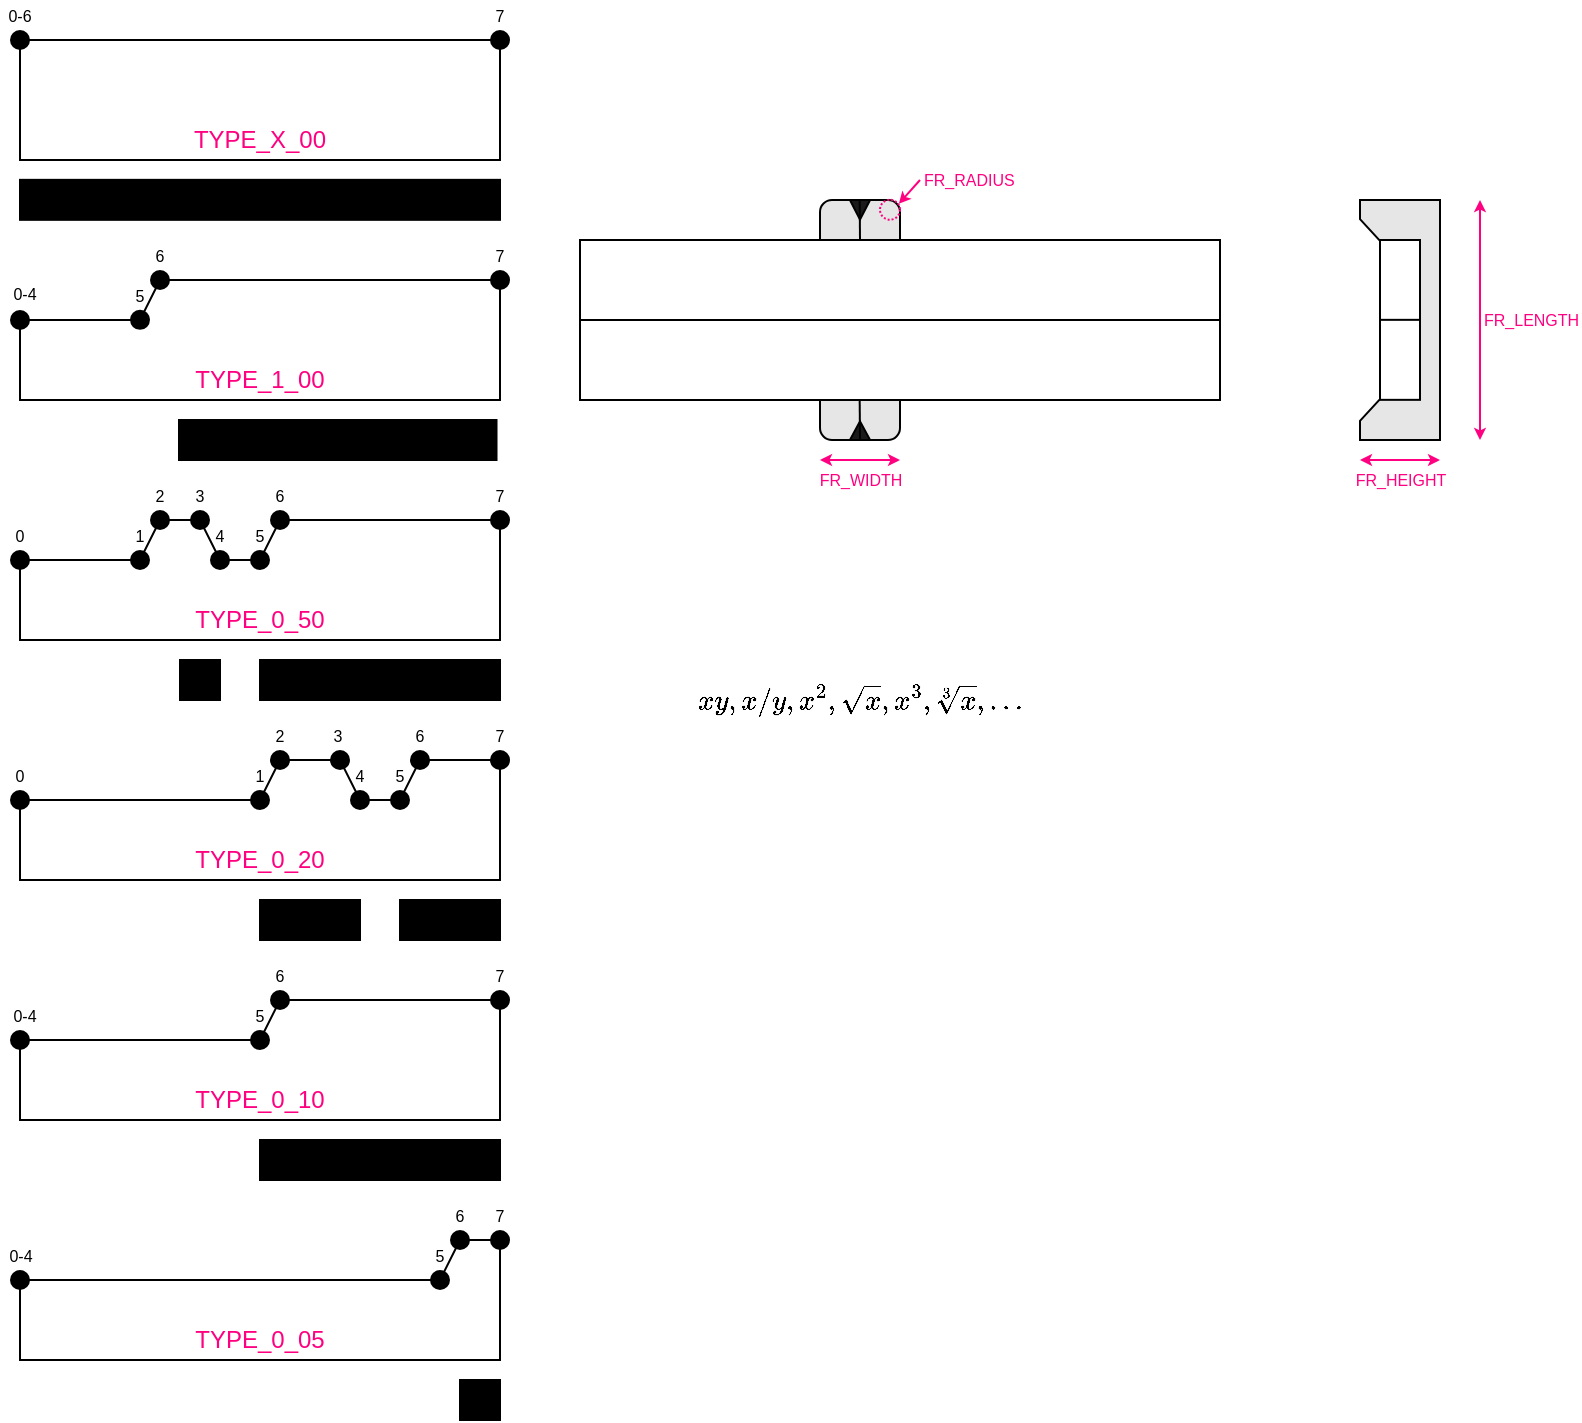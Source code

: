 <mxfile version="14.9.6" type="device"><diagram name="Design" id="nXPKwJXAH-5F6qmLnJLC"><mxGraphModel dx="1338" dy="1386" grid="1" gridSize="10" guides="1" tooltips="1" connect="0" arrows="0" fold="0" page="1" pageScale="1" pageWidth="850" pageHeight="1100" math="1" shadow="0"><root><mxCell id="qJvSbRiIBnACyHdeIX3_-0"/><mxCell id="qJvSbRiIBnACyHdeIX3_-1" parent="qJvSbRiIBnACyHdeIX3_-0"/><mxCell id="I1pL8vsgIzhK7QqkMnYN-3" value="" style="verticalLabelPosition=bottom;verticalAlign=middle;html=1;shape=mxgraph.basic.polygon;polyCoords=[[0,0.08],[0,0],[1,0],[1,1],[0,1],[0,0.92],[0.25,0.83],[0.25,0.17]];polyline=0;rounded=0;fillColor=#E6E6E6;" parent="qJvSbRiIBnACyHdeIX3_-1" vertex="1"><mxGeometry x="-130" y="-980" width="40" height="120" as="geometry"/></mxCell><mxCell id="kvhwxI63Owhzjjq9pChM-15" value="" style="rounded=1;whiteSpace=wrap;html=1;strokeColor=#000000;fillColor=#E6E6E6;" parent="qJvSbRiIBnACyHdeIX3_-1" vertex="1"><mxGeometry x="-400" y="-980" width="40" height="120" as="geometry"/></mxCell><mxCell id="eV8enwnLmD0G0L2Av2Vp-28" value="" style="endArrow=none;html=1;rounded=0;" parent="qJvSbRiIBnACyHdeIX3_-1" edge="1"><mxGeometry width="50" height="50" relative="1" as="geometry"><mxPoint x="-800" y="-560.0" as="sourcePoint"/><mxPoint x="-800" y="-560.0" as="targetPoint"/><Array as="points"><mxPoint x="-800" y="-520"/><mxPoint x="-560" y="-520"/><mxPoint x="-560" y="-580"/><mxPoint x="-600" y="-580"/><mxPoint x="-640" y="-580"/><mxPoint x="-670" y="-580"/><mxPoint x="-680" y="-560"/></Array></mxGeometry></mxCell><mxCell id="eV8enwnLmD0G0L2Av2Vp-29" value="" style="ellipse;whiteSpace=wrap;html=1;fillColor=#000000;strokeColor=none;connectable=0;" parent="qJvSbRiIBnACyHdeIX3_-1" vertex="1"><mxGeometry x="-565" y="-585" width="10" height="10" as="geometry"/></mxCell><mxCell id="eV8enwnLmD0G0L2Av2Vp-32" value="" style="ellipse;whiteSpace=wrap;html=1;fillColor=#000000;strokeColor=none;connectable=0;" parent="qJvSbRiIBnACyHdeIX3_-1" vertex="1"><mxGeometry x="-675" y="-585" width="10" height="10" as="geometry"/></mxCell><mxCell id="eV8enwnLmD0G0L2Av2Vp-35" value="" style="ellipse;whiteSpace=wrap;html=1;fillColor=#000000;strokeColor=none;connectable=0;" parent="qJvSbRiIBnACyHdeIX3_-1" vertex="1"><mxGeometry x="-685" y="-565" width="10" height="10" as="geometry"/></mxCell><mxCell id="eV8enwnLmD0G0L2Av2Vp-36" value="" style="ellipse;whiteSpace=wrap;html=1;fillColor=#000000;strokeColor=none;connectable=0;" parent="qJvSbRiIBnACyHdeIX3_-1" vertex="1"><mxGeometry x="-805" y="-565" width="10" height="10" as="geometry"/></mxCell><mxCell id="eV8enwnLmD0G0L2Av2Vp-55" value="" style="endArrow=none;html=1;rounded=0;" parent="qJvSbRiIBnACyHdeIX3_-1" edge="1"><mxGeometry width="50" height="50" relative="1" as="geometry"><mxPoint x="-800" y="-800" as="sourcePoint"/><mxPoint x="-800" y="-800" as="targetPoint"/><Array as="points"><mxPoint x="-800" y="-760"/><mxPoint x="-560" y="-760"/><mxPoint x="-560" y="-820"/><mxPoint x="-670" y="-820"/><mxPoint x="-680" y="-800"/><mxPoint x="-700" y="-800"/><mxPoint x="-710" y="-820"/><mxPoint x="-730" y="-820"/><mxPoint x="-740" y="-800"/></Array></mxGeometry></mxCell><mxCell id="eV8enwnLmD0G0L2Av2Vp-56" value="" style="ellipse;whiteSpace=wrap;html=1;fillColor=#000000;strokeColor=none;connectable=0;" parent="qJvSbRiIBnACyHdeIX3_-1" vertex="1"><mxGeometry x="-565" y="-825" width="10" height="10" as="geometry"/></mxCell><mxCell id="eV8enwnLmD0G0L2Av2Vp-57" value="" style="ellipse;whiteSpace=wrap;html=1;fillColor=#000000;strokeColor=none;connectable=0;" parent="qJvSbRiIBnACyHdeIX3_-1" vertex="1"><mxGeometry x="-715" y="-825" width="10" height="10" as="geometry"/></mxCell><mxCell id="eV8enwnLmD0G0L2Av2Vp-58" value="" style="ellipse;whiteSpace=wrap;html=1;fillColor=#000000;strokeColor=none;connectable=0;" parent="qJvSbRiIBnACyHdeIX3_-1" vertex="1"><mxGeometry x="-735" y="-825" width="10" height="10" as="geometry"/></mxCell><mxCell id="eV8enwnLmD0G0L2Av2Vp-59" value="" style="ellipse;whiteSpace=wrap;html=1;fillColor=#000000;strokeColor=none;connectable=0;" parent="qJvSbRiIBnACyHdeIX3_-1" vertex="1"><mxGeometry x="-675" y="-825" width="10" height="10" as="geometry"/></mxCell><mxCell id="eV8enwnLmD0G0L2Av2Vp-60" value="" style="ellipse;whiteSpace=wrap;html=1;fillColor=#000000;strokeColor=none;connectable=0;" parent="qJvSbRiIBnACyHdeIX3_-1" vertex="1"><mxGeometry x="-685" y="-805" width="10" height="10" as="geometry"/></mxCell><mxCell id="eV8enwnLmD0G0L2Av2Vp-61" value="" style="ellipse;whiteSpace=wrap;html=1;fillColor=#000000;strokeColor=none;connectable=0;" parent="qJvSbRiIBnACyHdeIX3_-1" vertex="1"><mxGeometry x="-705" y="-805" width="10" height="10" as="geometry"/></mxCell><mxCell id="eV8enwnLmD0G0L2Av2Vp-62" value="" style="ellipse;whiteSpace=wrap;html=1;fillColor=#000000;strokeColor=none;connectable=0;" parent="qJvSbRiIBnACyHdeIX3_-1" vertex="1"><mxGeometry x="-745" y="-805" width="10" height="10" as="geometry"/></mxCell><mxCell id="eV8enwnLmD0G0L2Av2Vp-63" value="" style="ellipse;whiteSpace=wrap;html=1;fillColor=#000000;strokeColor=none;connectable=0;" parent="qJvSbRiIBnACyHdeIX3_-1" vertex="1"><mxGeometry x="-805" y="-805" width="10" height="10" as="geometry"/></mxCell><mxCell id="eV8enwnLmD0G0L2Av2Vp-82" value="" style="endArrow=none;html=1;rounded=0;" parent="qJvSbRiIBnACyHdeIX3_-1" edge="1"><mxGeometry width="50" height="50" relative="1" as="geometry"><mxPoint x="-800" y="-680" as="sourcePoint"/><mxPoint x="-800" y="-680" as="targetPoint"/><Array as="points"><mxPoint x="-800" y="-640"/><mxPoint x="-560" y="-640"/><mxPoint x="-560" y="-700"/><mxPoint x="-600" y="-700"/><mxPoint x="-610" y="-680"/><mxPoint x="-630" y="-680"/><mxPoint x="-640" y="-700"/><mxPoint x="-670" y="-700"/><mxPoint x="-680" y="-680"/></Array></mxGeometry></mxCell><mxCell id="eV8enwnLmD0G0L2Av2Vp-83" value="" style="ellipse;whiteSpace=wrap;html=1;fillColor=#000000;strokeColor=none;connectable=0;" parent="qJvSbRiIBnACyHdeIX3_-1" vertex="1"><mxGeometry x="-565" y="-705" width="10" height="10" as="geometry"/></mxCell><mxCell id="eV8enwnLmD0G0L2Av2Vp-84" value="" style="ellipse;whiteSpace=wrap;html=1;fillColor=#000000;strokeColor=none;connectable=0;" parent="qJvSbRiIBnACyHdeIX3_-1" vertex="1"><mxGeometry x="-605" y="-705" width="10" height="10" as="geometry"/></mxCell><mxCell id="eV8enwnLmD0G0L2Av2Vp-85" value="" style="ellipse;whiteSpace=wrap;html=1;fillColor=#000000;strokeColor=none;connectable=0;" parent="qJvSbRiIBnACyHdeIX3_-1" vertex="1"><mxGeometry x="-645" y="-705" width="10" height="10" as="geometry"/></mxCell><mxCell id="eV8enwnLmD0G0L2Av2Vp-86" value="" style="ellipse;whiteSpace=wrap;html=1;fillColor=#000000;strokeColor=none;connectable=0;" parent="qJvSbRiIBnACyHdeIX3_-1" vertex="1"><mxGeometry x="-675" y="-705" width="10" height="10" as="geometry"/></mxCell><mxCell id="eV8enwnLmD0G0L2Av2Vp-87" value="" style="ellipse;whiteSpace=wrap;html=1;fillColor=#000000;strokeColor=none;connectable=0;" parent="qJvSbRiIBnACyHdeIX3_-1" vertex="1"><mxGeometry x="-615" y="-685" width="10" height="10" as="geometry"/></mxCell><mxCell id="eV8enwnLmD0G0L2Av2Vp-88" value="" style="ellipse;whiteSpace=wrap;html=1;fillColor=#000000;strokeColor=none;connectable=0;" parent="qJvSbRiIBnACyHdeIX3_-1" vertex="1"><mxGeometry x="-635" y="-685" width="10" height="10" as="geometry"/></mxCell><mxCell id="eV8enwnLmD0G0L2Av2Vp-89" value="" style="ellipse;whiteSpace=wrap;html=1;fillColor=#000000;strokeColor=none;connectable=0;" parent="qJvSbRiIBnACyHdeIX3_-1" vertex="1"><mxGeometry x="-685" y="-685" width="10" height="10" as="geometry"/></mxCell><mxCell id="eV8enwnLmD0G0L2Av2Vp-90" value="" style="ellipse;whiteSpace=wrap;html=1;fillColor=#000000;strokeColor=none;connectable=0;" parent="qJvSbRiIBnACyHdeIX3_-1" vertex="1"><mxGeometry x="-805" y="-685" width="10" height="10" as="geometry"/></mxCell><mxCell id="eV8enwnLmD0G0L2Av2Vp-99" value="" style="endArrow=none;html=1;rounded=0;" parent="qJvSbRiIBnACyHdeIX3_-1" edge="1"><mxGeometry width="50" height="50" relative="1" as="geometry"><mxPoint x="-800" y="-920.0" as="sourcePoint"/><mxPoint x="-800" y="-920.0" as="targetPoint"/><Array as="points"><mxPoint x="-800" y="-880"/><mxPoint x="-560" y="-880"/><mxPoint x="-560" y="-940"/><mxPoint x="-600" y="-940"/><mxPoint x="-640" y="-940"/><mxPoint x="-730" y="-940"/><mxPoint x="-740" y="-920"/></Array></mxGeometry></mxCell><mxCell id="eV8enwnLmD0G0L2Av2Vp-100" value="" style="ellipse;whiteSpace=wrap;html=1;fillColor=#000000;strokeColor=none;connectable=0;" parent="qJvSbRiIBnACyHdeIX3_-1" vertex="1"><mxGeometry x="-565" y="-945" width="10" height="10" as="geometry"/></mxCell><mxCell id="eV8enwnLmD0G0L2Av2Vp-103" value="" style="ellipse;whiteSpace=wrap;html=1;fillColor=#000000;strokeColor=none;connectable=0;" parent="qJvSbRiIBnACyHdeIX3_-1" vertex="1"><mxGeometry x="-735" y="-945" width="10" height="10" as="geometry"/></mxCell><mxCell id="eV8enwnLmD0G0L2Av2Vp-104" value="" style="ellipse;whiteSpace=wrap;html=1;fillColor=#000000;strokeColor=none;connectable=0;" parent="qJvSbRiIBnACyHdeIX3_-1" vertex="1"><mxGeometry x="-745" y="-925.08" width="10" height="10" as="geometry"/></mxCell><mxCell id="eV8enwnLmD0G0L2Av2Vp-105" value="" style="ellipse;whiteSpace=wrap;html=1;fillColor=#000000;strokeColor=none;connectable=0;" parent="qJvSbRiIBnACyHdeIX3_-1" vertex="1"><mxGeometry x="-805" y="-925" width="10" height="10" as="geometry"/></mxCell><mxCell id="RIbtsu9WhGOZcgbFx5VU-0" value="" style="rounded=0;whiteSpace=wrap;html=1;sketch=0;strokeColor=#000000;strokeWidth=1;fillColor=#000000;rotation=-90;" parent="qJvSbRiIBnACyHdeIX3_-1" vertex="1"><mxGeometry x="-690" y="-1100.08" width="20" height="240" as="geometry"/></mxCell><mxCell id="RIbtsu9WhGOZcgbFx5VU-1" value="" style="rounded=0;whiteSpace=wrap;html=1;sketch=0;strokeColor=#000000;strokeWidth=1;fillColor=#000000;rotation=-90;" parent="qJvSbRiIBnACyHdeIX3_-1" vertex="1"><mxGeometry x="-651.12" y="-939.37" width="20" height="158.75" as="geometry"/></mxCell><mxCell id="RIbtsu9WhGOZcgbFx5VU-4" value="" style="rounded=0;whiteSpace=wrap;html=1;sketch=0;strokeColor=#000000;strokeWidth=1;fillColor=#000000;rotation=-90;" parent="qJvSbRiIBnACyHdeIX3_-1" vertex="1"><mxGeometry x="-630" y="-560" width="20" height="120" as="geometry"/></mxCell><mxCell id="RIbtsu9WhGOZcgbFx5VU-7" value="" style="rounded=0;whiteSpace=wrap;html=1;sketch=0;strokeColor=#000000;strokeWidth=1;fillColor=#000000;rotation=-90;" parent="qJvSbRiIBnACyHdeIX3_-1" vertex="1"><mxGeometry x="-580.0" y="-390" width="20" height="20" as="geometry"/></mxCell><mxCell id="RIbtsu9WhGOZcgbFx5VU-30" value="" style="endArrow=none;html=1;rounded=0;" parent="qJvSbRiIBnACyHdeIX3_-1" edge="1"><mxGeometry width="50" height="50" relative="1" as="geometry"><mxPoint x="-800" y="-1060" as="sourcePoint"/><mxPoint x="-800" y="-1060" as="targetPoint"/><Array as="points"><mxPoint x="-800" y="-1000"/><mxPoint x="-560" y="-1000"/><mxPoint x="-560" y="-1060"/><mxPoint x="-600" y="-1060"/><mxPoint x="-640" y="-1060"/><mxPoint x="-720" y="-1060"/></Array></mxGeometry></mxCell><mxCell id="RIbtsu9WhGOZcgbFx5VU-45" value="" style="endArrow=none;html=1;rounded=0;" parent="qJvSbRiIBnACyHdeIX3_-1" edge="1"><mxGeometry width="50" height="50" relative="1" as="geometry"><mxPoint x="-800" y="-440" as="sourcePoint"/><mxPoint x="-800" y="-440" as="targetPoint"/><Array as="points"><mxPoint x="-800" y="-400"/><mxPoint x="-560" y="-400"/><mxPoint x="-560" y="-460"/><mxPoint x="-580" y="-460"/><mxPoint x="-590" y="-440"/><mxPoint x="-630" y="-440"/><mxPoint x="-680" y="-440"/></Array></mxGeometry></mxCell><mxCell id="RIbtsu9WhGOZcgbFx5VU-46" value="" style="ellipse;whiteSpace=wrap;html=1;fillColor=#000000;strokeColor=none;connectable=0;" parent="qJvSbRiIBnACyHdeIX3_-1" vertex="1"><mxGeometry x="-565" y="-465" width="10" height="10" as="geometry"/></mxCell><mxCell id="RIbtsu9WhGOZcgbFx5VU-47" value="" style="ellipse;whiteSpace=wrap;html=1;fillColor=#000000;strokeColor=none;connectable=0;" parent="qJvSbRiIBnACyHdeIX3_-1" vertex="1"><mxGeometry x="-585" y="-465" width="10" height="10" as="geometry"/></mxCell><mxCell id="RIbtsu9WhGOZcgbFx5VU-50" value="" style="ellipse;whiteSpace=wrap;html=1;fillColor=#000000;strokeColor=none;connectable=0;" parent="qJvSbRiIBnACyHdeIX3_-1" vertex="1"><mxGeometry x="-595" y="-445" width="10" height="10" as="geometry"/></mxCell><mxCell id="RIbtsu9WhGOZcgbFx5VU-53" value="" style="ellipse;whiteSpace=wrap;html=1;fillColor=#000000;strokeColor=none;connectable=0;" parent="qJvSbRiIBnACyHdeIX3_-1" vertex="1"><mxGeometry x="-805" y="-445" width="10" height="10" as="geometry"/></mxCell><mxCell id="RIbtsu9WhGOZcgbFx5VU-62" value="" style="rounded=0;whiteSpace=wrap;html=1;sketch=0;strokeColor=#000000;strokeWidth=1;fillColor=#000000;rotation=0;" parent="qJvSbRiIBnACyHdeIX3_-1" vertex="1"><mxGeometry x="-680" y="-750" width="120" height="20" as="geometry"/></mxCell><mxCell id="RIbtsu9WhGOZcgbFx5VU-64" value="" style="rounded=0;whiteSpace=wrap;html=1;sketch=0;strokeColor=#000000;strokeWidth=1;fillColor=#000000;rotation=0;" parent="qJvSbRiIBnACyHdeIX3_-1" vertex="1"><mxGeometry x="-720" y="-750" width="20" height="20" as="geometry"/></mxCell><mxCell id="RIbtsu9WhGOZcgbFx5VU-65" value="" style="rounded=0;whiteSpace=wrap;html=1;sketch=0;strokeColor=#000000;strokeWidth=1;fillColor=#000000;rotation=0;" parent="qJvSbRiIBnACyHdeIX3_-1" vertex="1"><mxGeometry x="-680" y="-630" width="50" height="20" as="geometry"/></mxCell><mxCell id="RIbtsu9WhGOZcgbFx5VU-66" value="" style="rounded=0;whiteSpace=wrap;html=1;sketch=0;strokeColor=#000000;strokeWidth=1;fillColor=#000000;rotation=0;" parent="qJvSbRiIBnACyHdeIX3_-1" vertex="1"><mxGeometry x="-610" y="-630" width="50" height="20" as="geometry"/></mxCell><mxCell id="RIbtsu9WhGOZcgbFx5VU-93" value="" style="ellipse;whiteSpace=wrap;html=1;fillColor=#000000;strokeColor=none;connectable=0;" parent="qJvSbRiIBnACyHdeIX3_-1" vertex="1"><mxGeometry x="-805" y="-1065" width="10" height="10" as="geometry"/></mxCell><mxCell id="RIbtsu9WhGOZcgbFx5VU-94" value="" style="ellipse;whiteSpace=wrap;html=1;fillColor=#000000;strokeColor=none;connectable=0;" parent="qJvSbRiIBnACyHdeIX3_-1" vertex="1"><mxGeometry x="-565" y="-1065" width="10" height="10" as="geometry"/></mxCell><mxCell id="RIbtsu9WhGOZcgbFx5VU-95" value="0-6" style="text;html=1;strokeColor=none;align=center;verticalAlign=middle;whiteSpace=wrap;rounded=0;fontSize=8;" parent="qJvSbRiIBnACyHdeIX3_-1" vertex="1"><mxGeometry x="-810" y="-1080" width="20" height="15" as="geometry"/></mxCell><mxCell id="RIbtsu9WhGOZcgbFx5VU-100" value="5" style="text;html=1;strokeColor=none;align=center;verticalAlign=middle;whiteSpace=wrap;rounded=0;fontSize=8;" parent="qJvSbRiIBnACyHdeIX3_-1" vertex="1"><mxGeometry x="-745" y="-939.37" width="10" height="15" as="geometry"/></mxCell><mxCell id="RIbtsu9WhGOZcgbFx5VU-102" value="7" style="text;html=1;strokeColor=none;align=center;verticalAlign=middle;whiteSpace=wrap;rounded=0;fontSize=8;" parent="qJvSbRiIBnACyHdeIX3_-1" vertex="1"><mxGeometry x="-565" y="-1080" width="10" height="15" as="geometry"/></mxCell><mxCell id="RIbtsu9WhGOZcgbFx5VU-109" value="0" style="text;html=1;strokeColor=none;align=center;verticalAlign=middle;whiteSpace=wrap;rounded=0;fontSize=8;" parent="qJvSbRiIBnACyHdeIX3_-1" vertex="1"><mxGeometry x="-805" y="-820.0" width="10" height="15" as="geometry"/></mxCell><mxCell id="RIbtsu9WhGOZcgbFx5VU-110" value="2" style="text;html=1;strokeColor=none;align=center;verticalAlign=middle;whiteSpace=wrap;rounded=0;fontSize=8;" parent="qJvSbRiIBnACyHdeIX3_-1" vertex="1"><mxGeometry x="-735" y="-840.0" width="10" height="15" as="geometry"/></mxCell><mxCell id="RIbtsu9WhGOZcgbFx5VU-111" value="1" style="text;html=1;strokeColor=none;align=center;verticalAlign=middle;whiteSpace=wrap;rounded=0;fontSize=8;" parent="qJvSbRiIBnACyHdeIX3_-1" vertex="1"><mxGeometry x="-745" y="-820.0" width="10" height="15" as="geometry"/></mxCell><mxCell id="RIbtsu9WhGOZcgbFx5VU-112" value="3" style="text;html=1;strokeColor=none;align=center;verticalAlign=middle;whiteSpace=wrap;rounded=0;fontSize=8;" parent="qJvSbRiIBnACyHdeIX3_-1" vertex="1"><mxGeometry x="-715" y="-840" width="10" height="15" as="geometry"/></mxCell><mxCell id="RIbtsu9WhGOZcgbFx5VU-113" value="4" style="text;html=1;strokeColor=none;align=center;verticalAlign=middle;whiteSpace=wrap;rounded=0;fontSize=8;" parent="qJvSbRiIBnACyHdeIX3_-1" vertex="1"><mxGeometry x="-705" y="-820.0" width="10" height="15" as="geometry"/></mxCell><mxCell id="RIbtsu9WhGOZcgbFx5VU-114" value="5" style="text;html=1;strokeColor=none;align=center;verticalAlign=middle;whiteSpace=wrap;rounded=0;fontSize=8;" parent="qJvSbRiIBnACyHdeIX3_-1" vertex="1"><mxGeometry x="-685" y="-820.0" width="10" height="15" as="geometry"/></mxCell><mxCell id="RIbtsu9WhGOZcgbFx5VU-115" value="6" style="text;html=1;strokeColor=none;align=center;verticalAlign=middle;whiteSpace=wrap;rounded=0;fontSize=8;" parent="qJvSbRiIBnACyHdeIX3_-1" vertex="1"><mxGeometry x="-675" y="-840" width="10" height="15" as="geometry"/></mxCell><mxCell id="RIbtsu9WhGOZcgbFx5VU-116" value="7" style="text;html=1;strokeColor=none;align=center;verticalAlign=middle;whiteSpace=wrap;rounded=0;fontSize=8;" parent="qJvSbRiIBnACyHdeIX3_-1" vertex="1"><mxGeometry x="-565" y="-840.0" width="10" height="15" as="geometry"/></mxCell><mxCell id="RIbtsu9WhGOZcgbFx5VU-123" value="0" style="text;html=1;strokeColor=none;align=center;verticalAlign=middle;whiteSpace=wrap;rounded=0;fontSize=8;" parent="qJvSbRiIBnACyHdeIX3_-1" vertex="1"><mxGeometry x="-805" y="-700.0" width="10" height="15" as="geometry"/></mxCell><mxCell id="RIbtsu9WhGOZcgbFx5VU-124" value="2" style="text;html=1;strokeColor=none;align=center;verticalAlign=middle;whiteSpace=wrap;rounded=0;fontSize=8;" parent="qJvSbRiIBnACyHdeIX3_-1" vertex="1"><mxGeometry x="-675" y="-720.0" width="10" height="15" as="geometry"/></mxCell><mxCell id="RIbtsu9WhGOZcgbFx5VU-125" value="1" style="text;html=1;strokeColor=none;align=center;verticalAlign=middle;whiteSpace=wrap;rounded=0;fontSize=8;" parent="qJvSbRiIBnACyHdeIX3_-1" vertex="1"><mxGeometry x="-685" y="-700.0" width="10" height="15" as="geometry"/></mxCell><mxCell id="RIbtsu9WhGOZcgbFx5VU-126" value="3" style="text;html=1;strokeColor=none;align=center;verticalAlign=middle;whiteSpace=wrap;rounded=0;fontSize=8;" parent="qJvSbRiIBnACyHdeIX3_-1" vertex="1"><mxGeometry x="-646.12" y="-720" width="10" height="15" as="geometry"/></mxCell><mxCell id="RIbtsu9WhGOZcgbFx5VU-127" value="4" style="text;html=1;strokeColor=none;align=center;verticalAlign=middle;whiteSpace=wrap;rounded=0;fontSize=8;" parent="qJvSbRiIBnACyHdeIX3_-1" vertex="1"><mxGeometry x="-635" y="-700.0" width="10" height="15" as="geometry"/></mxCell><mxCell id="RIbtsu9WhGOZcgbFx5VU-128" value="5" style="text;html=1;strokeColor=none;align=center;verticalAlign=middle;whiteSpace=wrap;rounded=0;fontSize=8;" parent="qJvSbRiIBnACyHdeIX3_-1" vertex="1"><mxGeometry x="-615" y="-700.0" width="10" height="15" as="geometry"/></mxCell><mxCell id="RIbtsu9WhGOZcgbFx5VU-129" value="6" style="text;html=1;strokeColor=none;align=center;verticalAlign=middle;whiteSpace=wrap;rounded=0;fontSize=8;" parent="qJvSbRiIBnACyHdeIX3_-1" vertex="1"><mxGeometry x="-605" y="-720" width="10" height="15" as="geometry"/></mxCell><mxCell id="RIbtsu9WhGOZcgbFx5VU-130" value="7" style="text;html=1;strokeColor=none;align=center;verticalAlign=middle;whiteSpace=wrap;rounded=0;fontSize=8;" parent="qJvSbRiIBnACyHdeIX3_-1" vertex="1"><mxGeometry x="-565" y="-720.0" width="10" height="15" as="geometry"/></mxCell><mxCell id="RIbtsu9WhGOZcgbFx5VU-137" value="0-4" style="text;html=1;strokeColor=none;align=center;verticalAlign=middle;whiteSpace=wrap;rounded=0;fontSize=8;" parent="qJvSbRiIBnACyHdeIX3_-1" vertex="1"><mxGeometry x="-805" y="-580" width="15" height="15" as="geometry"/></mxCell><mxCell id="RIbtsu9WhGOZcgbFx5VU-142" value="5" style="text;html=1;strokeColor=none;align=center;verticalAlign=middle;whiteSpace=wrap;rounded=0;fontSize=8;" parent="qJvSbRiIBnACyHdeIX3_-1" vertex="1"><mxGeometry x="-685" y="-580.0" width="10" height="15" as="geometry"/></mxCell><mxCell id="RIbtsu9WhGOZcgbFx5VU-143" value="6" style="text;html=1;strokeColor=none;align=center;verticalAlign=middle;whiteSpace=wrap;rounded=0;fontSize=8;" parent="qJvSbRiIBnACyHdeIX3_-1" vertex="1"><mxGeometry x="-675" y="-600" width="10" height="15" as="geometry"/></mxCell><mxCell id="RIbtsu9WhGOZcgbFx5VU-144" value="7" style="text;html=1;strokeColor=none;align=center;verticalAlign=middle;whiteSpace=wrap;rounded=0;fontSize=8;" parent="qJvSbRiIBnACyHdeIX3_-1" vertex="1"><mxGeometry x="-565" y="-600.0" width="10" height="15" as="geometry"/></mxCell><mxCell id="RIbtsu9WhGOZcgbFx5VU-156" value="5" style="text;html=1;strokeColor=none;align=center;verticalAlign=middle;whiteSpace=wrap;rounded=0;fontSize=8;" parent="qJvSbRiIBnACyHdeIX3_-1" vertex="1"><mxGeometry x="-595" y="-460.0" width="10" height="15" as="geometry"/></mxCell><mxCell id="RIbtsu9WhGOZcgbFx5VU-157" value="6" style="text;html=1;strokeColor=none;align=center;verticalAlign=middle;whiteSpace=wrap;rounded=0;fontSize=8;" parent="qJvSbRiIBnACyHdeIX3_-1" vertex="1"><mxGeometry x="-585" y="-480.0" width="10" height="15" as="geometry"/></mxCell><mxCell id="RIbtsu9WhGOZcgbFx5VU-158" value="7" style="text;html=1;strokeColor=none;align=center;verticalAlign=middle;whiteSpace=wrap;rounded=0;fontSize=8;" parent="qJvSbRiIBnACyHdeIX3_-1" vertex="1"><mxGeometry x="-565" y="-480.0" width="10" height="15" as="geometry"/></mxCell><mxCell id="RIbtsu9WhGOZcgbFx5VU-165" value="TYPE_X_00" style="rounded=0;whiteSpace=wrap;html=1;sketch=0;fillColor=none;strokeColor=none;fontColor=#FF0080;" parent="qJvSbRiIBnACyHdeIX3_-1" vertex="1"><mxGeometry x="-800" y="-1020" width="240" height="20" as="geometry"/></mxCell><mxCell id="RIbtsu9WhGOZcgbFx5VU-167" value="TYPE_1_00" style="rounded=0;whiteSpace=wrap;html=1;sketch=0;fillColor=none;strokeColor=none;fontColor=#FF0080;" parent="qJvSbRiIBnACyHdeIX3_-1" vertex="1"><mxGeometry x="-800" y="-900.08" width="240" height="20" as="geometry"/></mxCell><mxCell id="RIbtsu9WhGOZcgbFx5VU-168" value="TYPE_0_50" style="rounded=0;whiteSpace=wrap;html=1;sketch=0;fillColor=none;strokeColor=none;fontColor=#FF0080;" parent="qJvSbRiIBnACyHdeIX3_-1" vertex="1"><mxGeometry x="-800" y="-780" width="240" height="20" as="geometry"/></mxCell><mxCell id="RIbtsu9WhGOZcgbFx5VU-169" value="TYPE_0_10" style="rounded=0;whiteSpace=wrap;html=1;sketch=0;fillColor=none;strokeColor=none;fontColor=#FF0080;" parent="qJvSbRiIBnACyHdeIX3_-1" vertex="1"><mxGeometry x="-800" y="-540" width="240" height="20" as="geometry"/></mxCell><mxCell id="RIbtsu9WhGOZcgbFx5VU-170" value="TYPE_0_05" style="rounded=0;whiteSpace=wrap;html=1;sketch=0;fillColor=none;strokeColor=none;fontColor=#FF0080;" parent="qJvSbRiIBnACyHdeIX3_-1" vertex="1"><mxGeometry x="-800" y="-420" width="240" height="20" as="geometry"/></mxCell><mxCell id="RIbtsu9WhGOZcgbFx5VU-171" value="TYPE_0_20" style="rounded=0;whiteSpace=wrap;html=1;sketch=0;fillColor=none;strokeColor=none;fontColor=#FF0080;" parent="qJvSbRiIBnACyHdeIX3_-1" vertex="1"><mxGeometry x="-800" y="-660" width="240" height="20" as="geometry"/></mxCell><mxCell id="RIbtsu9WhGOZcgbFx5VU-172" value="7" style="text;html=1;strokeColor=none;align=center;verticalAlign=middle;whiteSpace=wrap;rounded=0;fontSize=8;" parent="qJvSbRiIBnACyHdeIX3_-1" vertex="1"><mxGeometry x="-565" y="-960" width="10" height="15" as="geometry"/></mxCell><mxCell id="RIbtsu9WhGOZcgbFx5VU-173" value="6" style="text;html=1;strokeColor=none;align=center;verticalAlign=middle;whiteSpace=wrap;rounded=0;fontSize=8;" parent="qJvSbRiIBnACyHdeIX3_-1" vertex="1"><mxGeometry x="-735" y="-960" width="10" height="15" as="geometry"/></mxCell><mxCell id="RIbtsu9WhGOZcgbFx5VU-175" value="0-4" style="text;html=1;strokeColor=none;align=center;verticalAlign=middle;whiteSpace=wrap;rounded=0;fontSize=8;" parent="qJvSbRiIBnACyHdeIX3_-1" vertex="1"><mxGeometry x="-805" y="-940.08" width="15" height="15" as="geometry"/></mxCell><mxCell id="RIbtsu9WhGOZcgbFx5VU-176" value="0-4" style="text;html=1;strokeColor=none;align=center;verticalAlign=middle;whiteSpace=wrap;rounded=0;fontSize=8;" parent="qJvSbRiIBnACyHdeIX3_-1" vertex="1"><mxGeometry x="-807.5" y="-460" width="15" height="15" as="geometry"/></mxCell><mxCell id="kvhwxI63Owhzjjq9pChM-0" value="" style="rounded=0;whiteSpace=wrap;html=1;" parent="qJvSbRiIBnACyHdeIX3_-1" vertex="1"><mxGeometry x="-520" y="-960" width="320" height="40" as="geometry"/></mxCell><mxCell id="kvhwxI63Owhzjjq9pChM-1" value="" style="rounded=0;whiteSpace=wrap;html=1;" parent="qJvSbRiIBnACyHdeIX3_-1" vertex="1"><mxGeometry x="-520" y="-920" width="320" height="40" as="geometry"/></mxCell><mxCell id="kvhwxI63Owhzjjq9pChM-7" value="" style="triangle;whiteSpace=wrap;html=1;rotation=90;fillColor=#1A1A1A;" parent="qJvSbRiIBnACyHdeIX3_-1" vertex="1"><mxGeometry x="-384.93" y="-980.14" width="9.87" height="10.08" as="geometry"/></mxCell><mxCell id="kvhwxI63Owhzjjq9pChM-2" value="" style="triangle;whiteSpace=wrap;html=1;rotation=-90;fillColor=#1A1A1A;" parent="qJvSbRiIBnACyHdeIX3_-1" vertex="1"><mxGeometry x="-384.68" y="-869.72" width="9.37" height="10.08" as="geometry"/></mxCell><mxCell id="I1pL8vsgIzhK7QqkMnYN-0" value="" style="rounded=0;whiteSpace=wrap;html=1;" parent="qJvSbRiIBnACyHdeIX3_-1" vertex="1"><mxGeometry x="-120" y="-960" width="20" height="40" as="geometry"/></mxCell><mxCell id="I1pL8vsgIzhK7QqkMnYN-1" value="" style="rounded=0;whiteSpace=wrap;html=1;" parent="qJvSbRiIBnACyHdeIX3_-1" vertex="1"><mxGeometry x="-120" y="-920.08" width="20" height="40" as="geometry"/></mxCell><mxCell id="I1pL8vsgIzhK7QqkMnYN-4" value="FR_LENGTH" style="endArrow=classic;startArrow=classic;html=1;strokeColor=#FF0080;startSize=3;endSize=3;fontSize=8;fontColor=#FF0080;labelBackgroundColor=none;align=left;" parent="qJvSbRiIBnACyHdeIX3_-1" edge="1"><mxGeometry width="50" height="50" relative="1" as="geometry"><mxPoint x="-70" y="-860" as="sourcePoint"/><mxPoint x="-70" y="-980" as="targetPoint"/><mxPoint as="offset"/></mxGeometry></mxCell><mxCell id="77paxFPMBY1JmJb9hoOi-0" value="FR_HEIGHT" style="endArrow=classic;startArrow=classic;html=1;strokeColor=#FF0080;startSize=3;endSize=3;fontSize=8;fontColor=#FF0080;labelBackgroundColor=none;" parent="qJvSbRiIBnACyHdeIX3_-1" edge="1"><mxGeometry y="10" width="50" height="50" relative="1" as="geometry"><mxPoint x="-90" y="-850" as="sourcePoint"/><mxPoint x="-130" y="-850" as="targetPoint"/><mxPoint as="offset"/></mxGeometry></mxCell><mxCell id="77paxFPMBY1JmJb9hoOi-2" value="FR_WIDTH" style="endArrow=classic;startArrow=classic;html=1;strokeColor=#FF0080;startSize=3;endSize=3;fontSize=8;fontColor=#FF0080;labelBackgroundColor=none;" parent="qJvSbRiIBnACyHdeIX3_-1" edge="1"><mxGeometry y="10" width="50" height="50" relative="1" as="geometry"><mxPoint x="-360" y="-850" as="sourcePoint"/><mxPoint x="-400" y="-850" as="targetPoint"/><mxPoint as="offset"/></mxGeometry></mxCell><mxCell id="77paxFPMBY1JmJb9hoOi-4" value="" style="ellipse;whiteSpace=wrap;html=1;fontSize=8;fontColor=#FF0080;fillColor=none;strokeColor=#FF0080;dashed=1;dashPattern=1 1;" parent="qJvSbRiIBnACyHdeIX3_-1" vertex="1"><mxGeometry x="-370" y="-980.14" width="10" height="10" as="geometry"/></mxCell><mxCell id="77paxFPMBY1JmJb9hoOi-5" value="FR_RADIUS" style="endArrow=classic;startArrow=none;html=1;strokeColor=#FF0080;startSize=3;endSize=3;fontSize=8;fontColor=#FF0080;labelBackgroundColor=none;startFill=0;entryX=0.94;entryY=0.207;entryDx=0;entryDy=0;entryPerimeter=0;align=left;" parent="qJvSbRiIBnACyHdeIX3_-1" target="77paxFPMBY1JmJb9hoOi-4" edge="1"><mxGeometry x="-1" width="50" height="50" relative="1" as="geometry"><mxPoint x="-350" y="-990" as="sourcePoint"/><mxPoint x="-350" y="-980.54" as="targetPoint"/><mxPoint as="offset"/></mxGeometry></mxCell><mxCell id="kvhwxI63Owhzjjq9pChM-16" value="" style="endArrow=none;html=1;exitX=0.437;exitY=0.75;exitDx=0;exitDy=0;exitPerimeter=0;" parent="qJvSbRiIBnACyHdeIX3_-1" edge="1"><mxGeometry width="50" height="50" relative="1" as="geometry"><mxPoint x="-380.16" y="-880" as="sourcePoint"/><mxPoint x="-380" y="-860" as="targetPoint"/></mxGeometry></mxCell><mxCell id="77paxFPMBY1JmJb9hoOi-8" value="" style="endArrow=none;html=1;exitX=0.437;exitY=0.75;exitDx=0;exitDy=0;exitPerimeter=0;" parent="qJvSbRiIBnACyHdeIX3_-1" edge="1"><mxGeometry width="50" height="50" relative="1" as="geometry"><mxPoint x="-380.16" y="-980" as="sourcePoint"/><mxPoint x="-380" y="-960" as="targetPoint"/></mxGeometry></mxCell><mxCell id="Xq5UxGUqv5_aag5U0Oly-1" value="$$xy, x/y, x^2, \sqrt{x}, x^3, \sqrt[3]{x}, ...$$" style="text;html=1;strokeColor=none;fillColor=none;align=center;verticalAlign=middle;whiteSpace=wrap;rounded=0;" vertex="1" parent="qJvSbRiIBnACyHdeIX3_-1"><mxGeometry x="-465" y="-740" width="170" height="20" as="geometry"/></mxCell></root></mxGraphModel></diagram></mxfile>